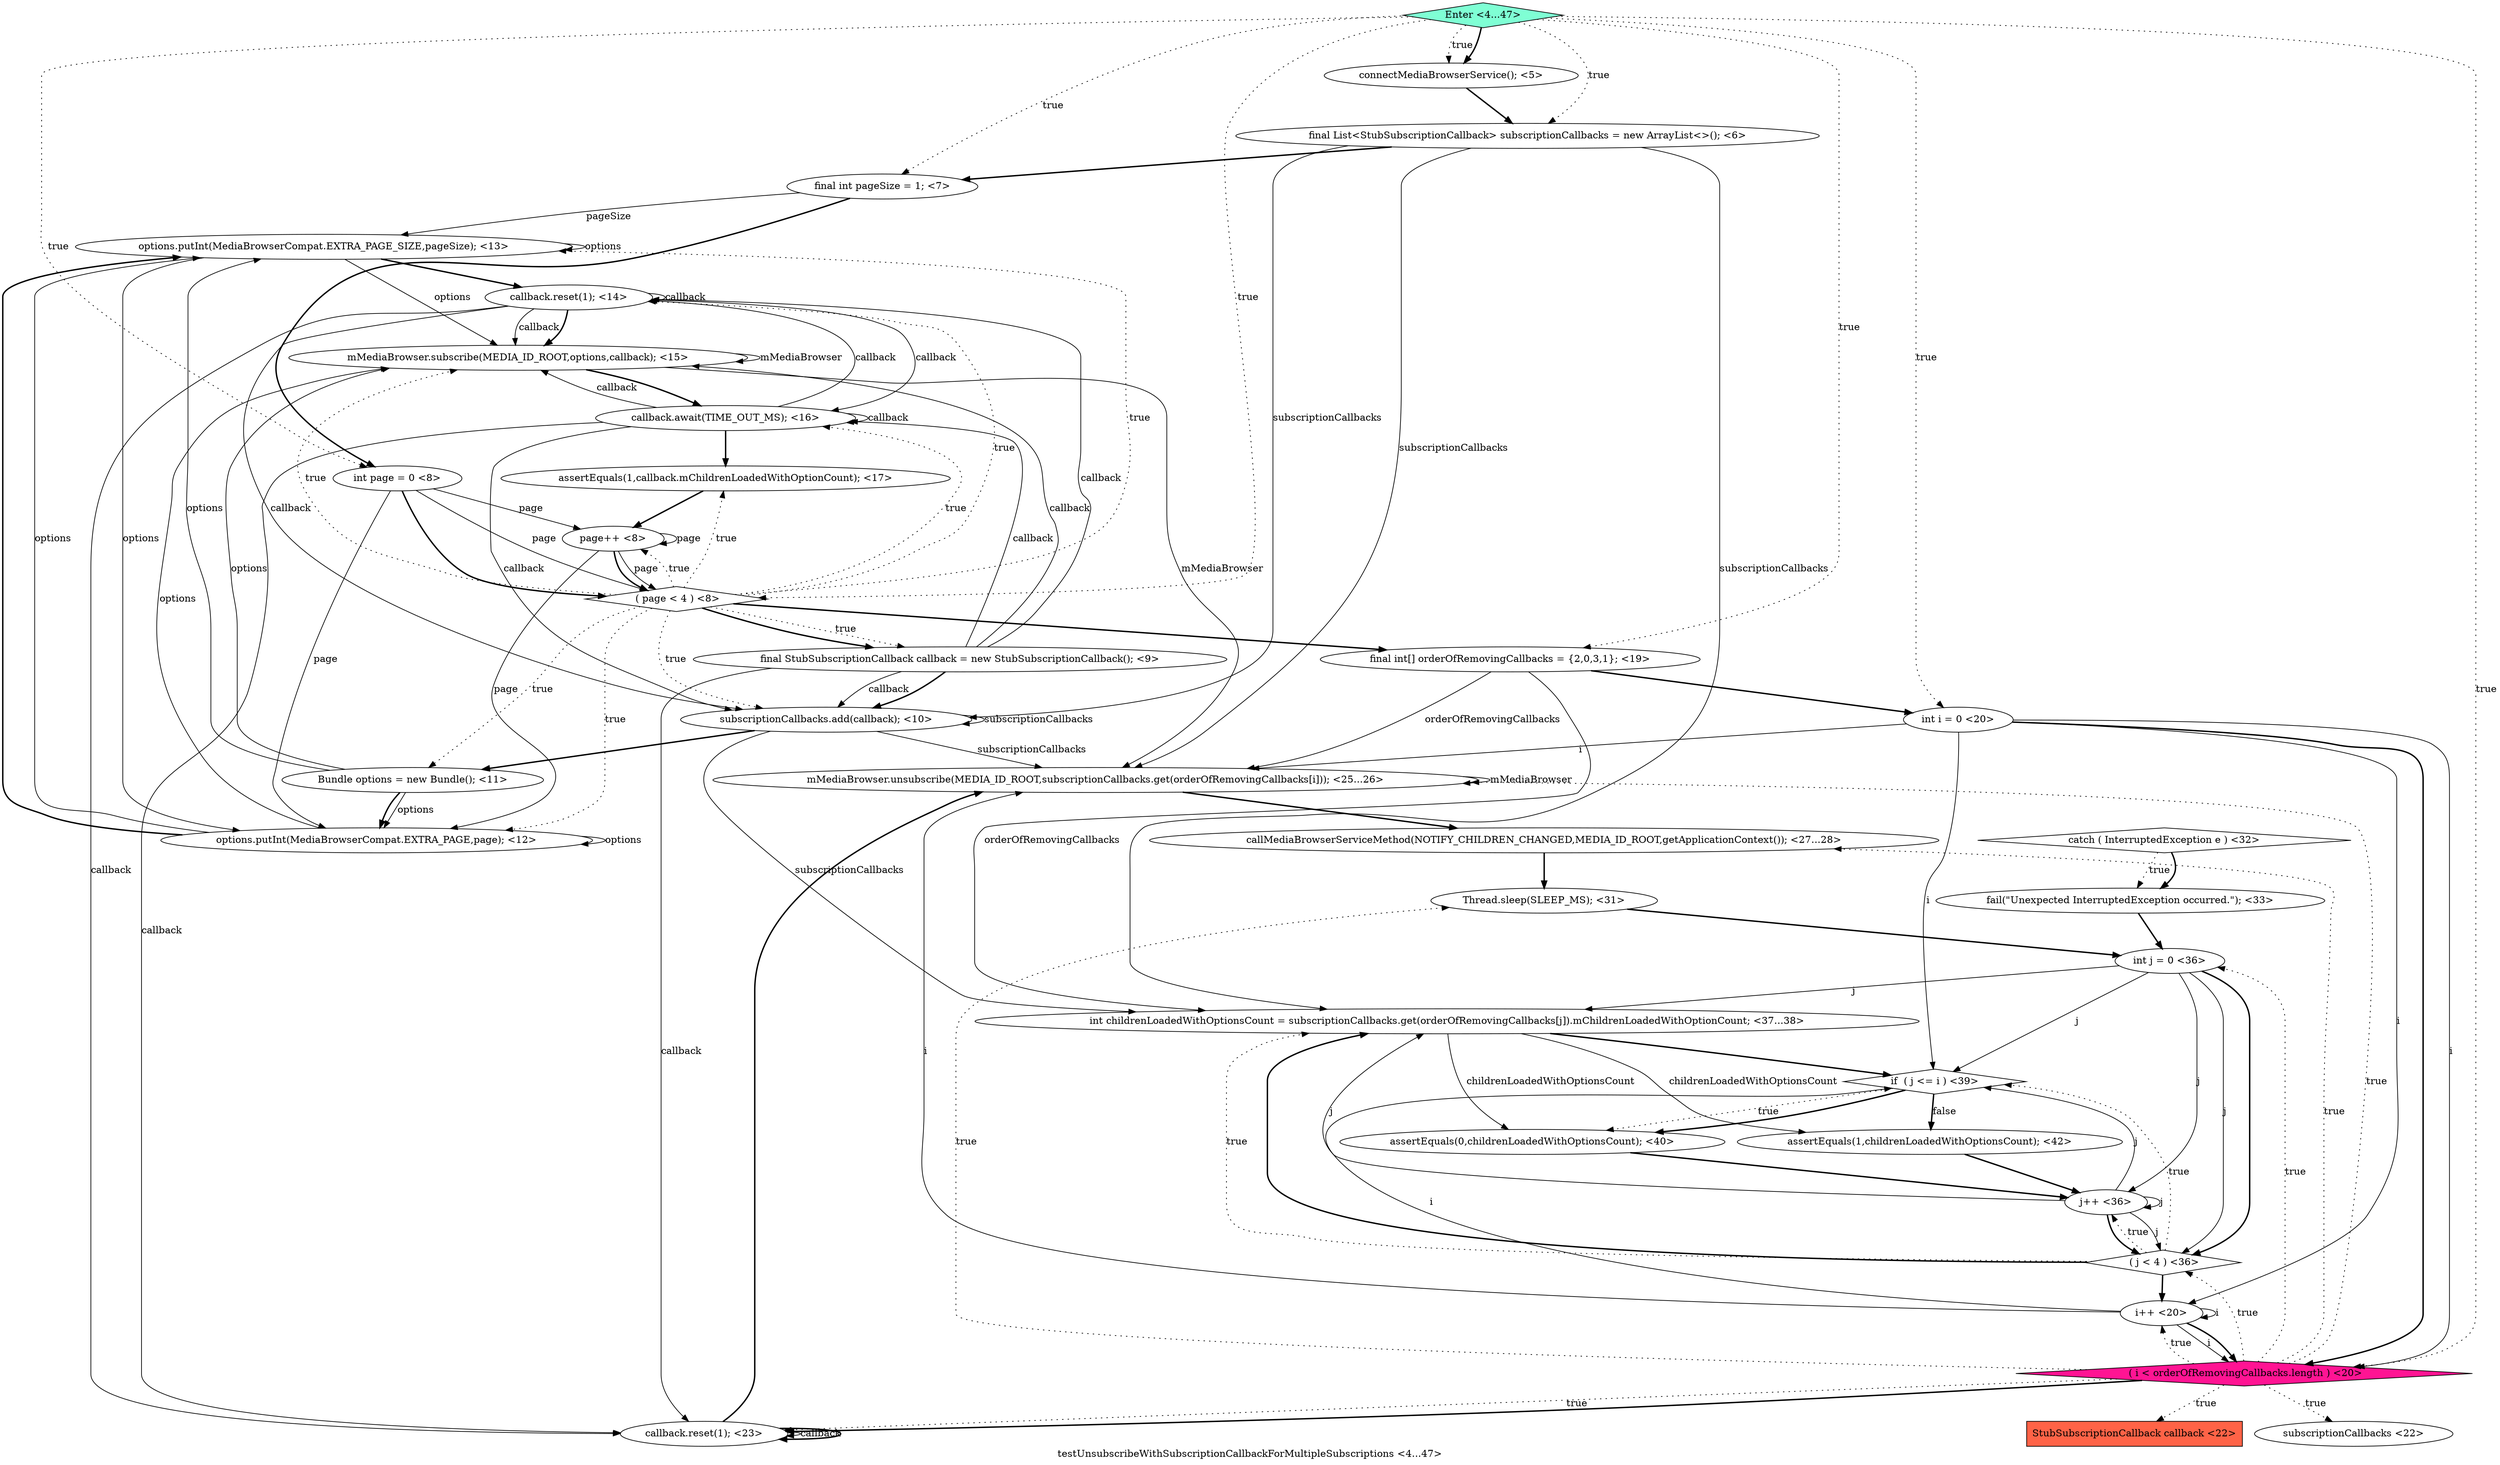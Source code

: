 digraph PDG {
label = "testUnsubscribeWithSubscriptionCallbackForMultipleSubscriptions <4...47>";
0.1 [style = filled, label = "final List<StubSubscriptionCallback> subscriptionCallbacks = new ArrayList<>(); <6>", fillcolor = white, shape = ellipse];
0.26 [style = filled, label = "fail(\"Unexpected InterruptedException occurred.\"); <33>", fillcolor = white, shape = ellipse];
0.4 [style = filled, label = " ( page < 4 ) <8>", fillcolor = white, shape = diamond];
0.22 [style = filled, label = "mMediaBrowser.unsubscribe(MEDIA_ID_ROOT,subscriptionCallbacks.get(orderOfRemovingCallbacks[i])); <25...26>", fillcolor = white, shape = ellipse];
0.18 [style = filled, label = "i++ <20>", fillcolor = white, shape = ellipse];
0.8 [style = filled, label = "Bundle options = new Bundle(); <11>", fillcolor = white, shape = ellipse];
0.6 [style = filled, label = "final StubSubscriptionCallback callback = new StubSubscriptionCallback(); <9>", fillcolor = white, shape = ellipse];
0.21 [style = filled, label = "callback.reset(1); <23>", fillcolor = white, shape = ellipse];
0.24 [style = filled, label = "Thread.sleep(SLEEP_MS); <31>", fillcolor = white, shape = ellipse];
0.2 [style = filled, label = "final int pageSize = 1; <7>", fillcolor = white, shape = ellipse];
0.30 [style = filled, label = "int childrenLoadedWithOptionsCount = subscriptionCallbacks.get(orderOfRemovingCallbacks[j]).mChildrenLoadedWithOptionCount; <37...38>", fillcolor = white, shape = ellipse];
0.31 [style = filled, label = "if  ( j <= i ) <39>", fillcolor = white, shape = diamond];
0.27 [style = filled, label = "int j = 0 <36>", fillcolor = white, shape = ellipse];
0.0 [style = filled, label = "connectMediaBrowserService(); <5>", fillcolor = white, shape = ellipse];
0.17 [style = filled, label = " ( i < orderOfRemovingCallbacks.length ) <20>", fillcolor = deeppink, shape = diamond];
0.19 [style = filled, label = "StubSubscriptionCallback callback <22>", fillcolor = tomato, shape = box];
0.14 [style = filled, label = "assertEquals(1,callback.mChildrenLoadedWithOptionCount); <17>", fillcolor = white, shape = ellipse];
0.34 [style = filled, label = "Enter <4...47>", fillcolor = aquamarine, shape = diamond];
0.32 [style = filled, label = "assertEquals(0,childrenLoadedWithOptionsCount); <40>", fillcolor = white, shape = ellipse];
0.11 [style = filled, label = "callback.reset(1); <14>", fillcolor = white, shape = ellipse];
0.9 [style = filled, label = "options.putInt(MediaBrowserCompat.EXTRA_PAGE,page); <12>", fillcolor = white, shape = ellipse];
0.20 [style = filled, label = "subscriptionCallbacks <22>", fillcolor = white, shape = ellipse];
0.12 [style = filled, label = "mMediaBrowser.subscribe(MEDIA_ID_ROOT,options,callback); <15>", fillcolor = white, shape = ellipse];
0.33 [style = filled, label = "assertEquals(1,childrenLoadedWithOptionsCount); <42>", fillcolor = white, shape = ellipse];
0.10 [style = filled, label = "options.putInt(MediaBrowserCompat.EXTRA_PAGE_SIZE,pageSize); <13>", fillcolor = white, shape = ellipse];
0.25 [style = filled, label = "catch ( InterruptedException e ) <32>", fillcolor = white, shape = diamond];
0.7 [style = filled, label = "subscriptionCallbacks.add(callback); <10>", fillcolor = white, shape = ellipse];
0.16 [style = filled, label = "int i = 0 <20>", fillcolor = white, shape = ellipse];
0.15 [style = filled, label = "final int[] orderOfRemovingCallbacks = {2,0,3,1}; <19>", fillcolor = white, shape = ellipse];
0.5 [style = filled, label = "page++ <8>", fillcolor = white, shape = ellipse];
0.3 [style = filled, label = "int page = 0 <8>", fillcolor = white, shape = ellipse];
0.29 [style = filled, label = "j++ <36>", fillcolor = white, shape = ellipse];
0.13 [style = filled, label = "callback.await(TIME_OUT_MS); <16>", fillcolor = white, shape = ellipse];
0.23 [style = filled, label = "callMediaBrowserServiceMethod(NOTIFY_CHILDREN_CHANGED,MEDIA_ID_ROOT,getApplicationContext()); <27...28>", fillcolor = white, shape = ellipse];
0.28 [style = filled, label = " ( j < 4 ) <36>", fillcolor = white, shape = diamond];
0.0 -> 0.1 [style = bold, label=""];
0.1 -> 0.2 [style = bold, label=""];
0.1 -> 0.7 [style = solid, label="subscriptionCallbacks"];
0.1 -> 0.22 [style = solid, label="subscriptionCallbacks"];
0.1 -> 0.30 [style = solid, label="subscriptionCallbacks"];
0.2 -> 0.3 [style = bold, label=""];
0.2 -> 0.10 [style = solid, label="pageSize"];
0.3 -> 0.4 [style = solid, label="page"];
0.3 -> 0.4 [style = bold, label=""];
0.3 -> 0.5 [style = solid, label="page"];
0.3 -> 0.9 [style = solid, label="page"];
0.4 -> 0.5 [style = dotted, label="true"];
0.4 -> 0.6 [style = dotted, label="true"];
0.4 -> 0.6 [style = bold, label=""];
0.4 -> 0.7 [style = dotted, label="true"];
0.4 -> 0.8 [style = dotted, label="true"];
0.4 -> 0.9 [style = dotted, label="true"];
0.4 -> 0.10 [style = dotted, label="true"];
0.4 -> 0.11 [style = dotted, label="true"];
0.4 -> 0.12 [style = dotted, label="true"];
0.4 -> 0.13 [style = dotted, label="true"];
0.4 -> 0.14 [style = dotted, label="true"];
0.4 -> 0.15 [style = bold, label=""];
0.5 -> 0.4 [style = solid, label="page"];
0.5 -> 0.4 [style = bold, label=""];
0.5 -> 0.5 [style = solid, label="page"];
0.5 -> 0.9 [style = solid, label="page"];
0.6 -> 0.7 [style = solid, label="callback"];
0.6 -> 0.7 [style = bold, label=""];
0.6 -> 0.11 [style = solid, label="callback"];
0.6 -> 0.12 [style = solid, label="callback"];
0.6 -> 0.13 [style = solid, label="callback"];
0.6 -> 0.21 [style = solid, label="callback"];
0.7 -> 0.7 [style = solid, label="subscriptionCallbacks"];
0.7 -> 0.8 [style = bold, label=""];
0.7 -> 0.22 [style = solid, label="subscriptionCallbacks"];
0.7 -> 0.30 [style = solid, label="subscriptionCallbacks"];
0.8 -> 0.9 [style = solid, label="options"];
0.8 -> 0.9 [style = bold, label=""];
0.8 -> 0.10 [style = solid, label="options"];
0.8 -> 0.12 [style = solid, label="options"];
0.9 -> 0.9 [style = solid, label="options"];
0.9 -> 0.10 [style = solid, label="options"];
0.9 -> 0.10 [style = bold, label=""];
0.9 -> 0.12 [style = solid, label="options"];
0.10 -> 0.9 [style = solid, label="options"];
0.10 -> 0.10 [style = solid, label="options"];
0.10 -> 0.11 [style = bold, label=""];
0.10 -> 0.12 [style = solid, label="options"];
0.11 -> 0.7 [style = solid, label="callback"];
0.11 -> 0.11 [style = solid, label="callback"];
0.11 -> 0.12 [style = solid, label="callback"];
0.11 -> 0.12 [style = bold, label=""];
0.11 -> 0.13 [style = solid, label="callback"];
0.11 -> 0.21 [style = solid, label="callback"];
0.12 -> 0.12 [style = solid, label="mMediaBrowser"];
0.12 -> 0.13 [style = bold, label=""];
0.12 -> 0.22 [style = solid, label="mMediaBrowser"];
0.13 -> 0.7 [style = solid, label="callback"];
0.13 -> 0.11 [style = solid, label="callback"];
0.13 -> 0.12 [style = solid, label="callback"];
0.13 -> 0.13 [style = solid, label="callback"];
0.13 -> 0.14 [style = bold, label=""];
0.13 -> 0.21 [style = solid, label="callback"];
0.14 -> 0.5 [style = bold, label=""];
0.15 -> 0.16 [style = bold, label=""];
0.15 -> 0.22 [style = solid, label="orderOfRemovingCallbacks"];
0.15 -> 0.30 [style = solid, label="orderOfRemovingCallbacks"];
0.16 -> 0.17 [style = solid, label="i"];
0.16 -> 0.17 [style = bold, label=""];
0.16 -> 0.18 [style = solid, label="i"];
0.16 -> 0.22 [style = solid, label="i"];
0.16 -> 0.31 [style = solid, label="i"];
0.17 -> 0.18 [style = dotted, label="true"];
0.17 -> 0.19 [style = dotted, label="true"];
0.17 -> 0.20 [style = dotted, label="true"];
0.17 -> 0.21 [style = dotted, label="true"];
0.17 -> 0.21 [style = bold, label=""];
0.17 -> 0.22 [style = dotted, label="true"];
0.17 -> 0.23 [style = dotted, label="true"];
0.17 -> 0.24 [style = dotted, label="true"];
0.17 -> 0.27 [style = dotted, label="true"];
0.17 -> 0.28 [style = dotted, label="true"];
0.18 -> 0.17 [style = solid, label="i"];
0.18 -> 0.17 [style = bold, label=""];
0.18 -> 0.18 [style = solid, label="i"];
0.18 -> 0.22 [style = solid, label="i"];
0.18 -> 0.31 [style = solid, label="i"];
0.21 -> 0.21 [style = solid, label="callback"];
0.21 -> 0.21 [style = bold, label=""];
0.21 -> 0.22 [style = bold, label=""];
0.22 -> 0.22 [style = solid, label="mMediaBrowser"];
0.22 -> 0.23 [style = bold, label=""];
0.23 -> 0.24 [style = bold, label=""];
0.24 -> 0.27 [style = bold, label=""];
0.25 -> 0.26 [style = dotted, label="true"];
0.25 -> 0.26 [style = bold, label=""];
0.26 -> 0.27 [style = bold, label=""];
0.27 -> 0.28 [style = solid, label="j"];
0.27 -> 0.28 [style = bold, label=""];
0.27 -> 0.29 [style = solid, label="j"];
0.27 -> 0.30 [style = solid, label="j"];
0.27 -> 0.31 [style = solid, label="j"];
0.28 -> 0.18 [style = bold, label=""];
0.28 -> 0.29 [style = dotted, label="true"];
0.28 -> 0.30 [style = dotted, label="true"];
0.28 -> 0.30 [style = bold, label=""];
0.28 -> 0.31 [style = dotted, label="true"];
0.29 -> 0.28 [style = solid, label="j"];
0.29 -> 0.28 [style = bold, label=""];
0.29 -> 0.29 [style = solid, label="j"];
0.29 -> 0.30 [style = solid, label="j"];
0.29 -> 0.31 [style = solid, label="j"];
0.30 -> 0.31 [style = bold, label=""];
0.30 -> 0.32 [style = solid, label="childrenLoadedWithOptionsCount"];
0.30 -> 0.33 [style = solid, label="childrenLoadedWithOptionsCount"];
0.31 -> 0.32 [style = dotted, label="true"];
0.31 -> 0.32 [style = bold, label=""];
0.31 -> 0.33 [style = dotted, label="false"];
0.31 -> 0.33 [style = bold, label=""];
0.32 -> 0.29 [style = bold, label=""];
0.33 -> 0.29 [style = bold, label=""];
0.34 -> 0.0 [style = dotted, label="true"];
0.34 -> 0.0 [style = bold, label=""];
0.34 -> 0.1 [style = dotted, label="true"];
0.34 -> 0.2 [style = dotted, label="true"];
0.34 -> 0.3 [style = dotted, label="true"];
0.34 -> 0.4 [style = dotted, label="true"];
0.34 -> 0.15 [style = dotted, label="true"];
0.34 -> 0.16 [style = dotted, label="true"];
0.34 -> 0.17 [style = dotted, label="true"];
}
